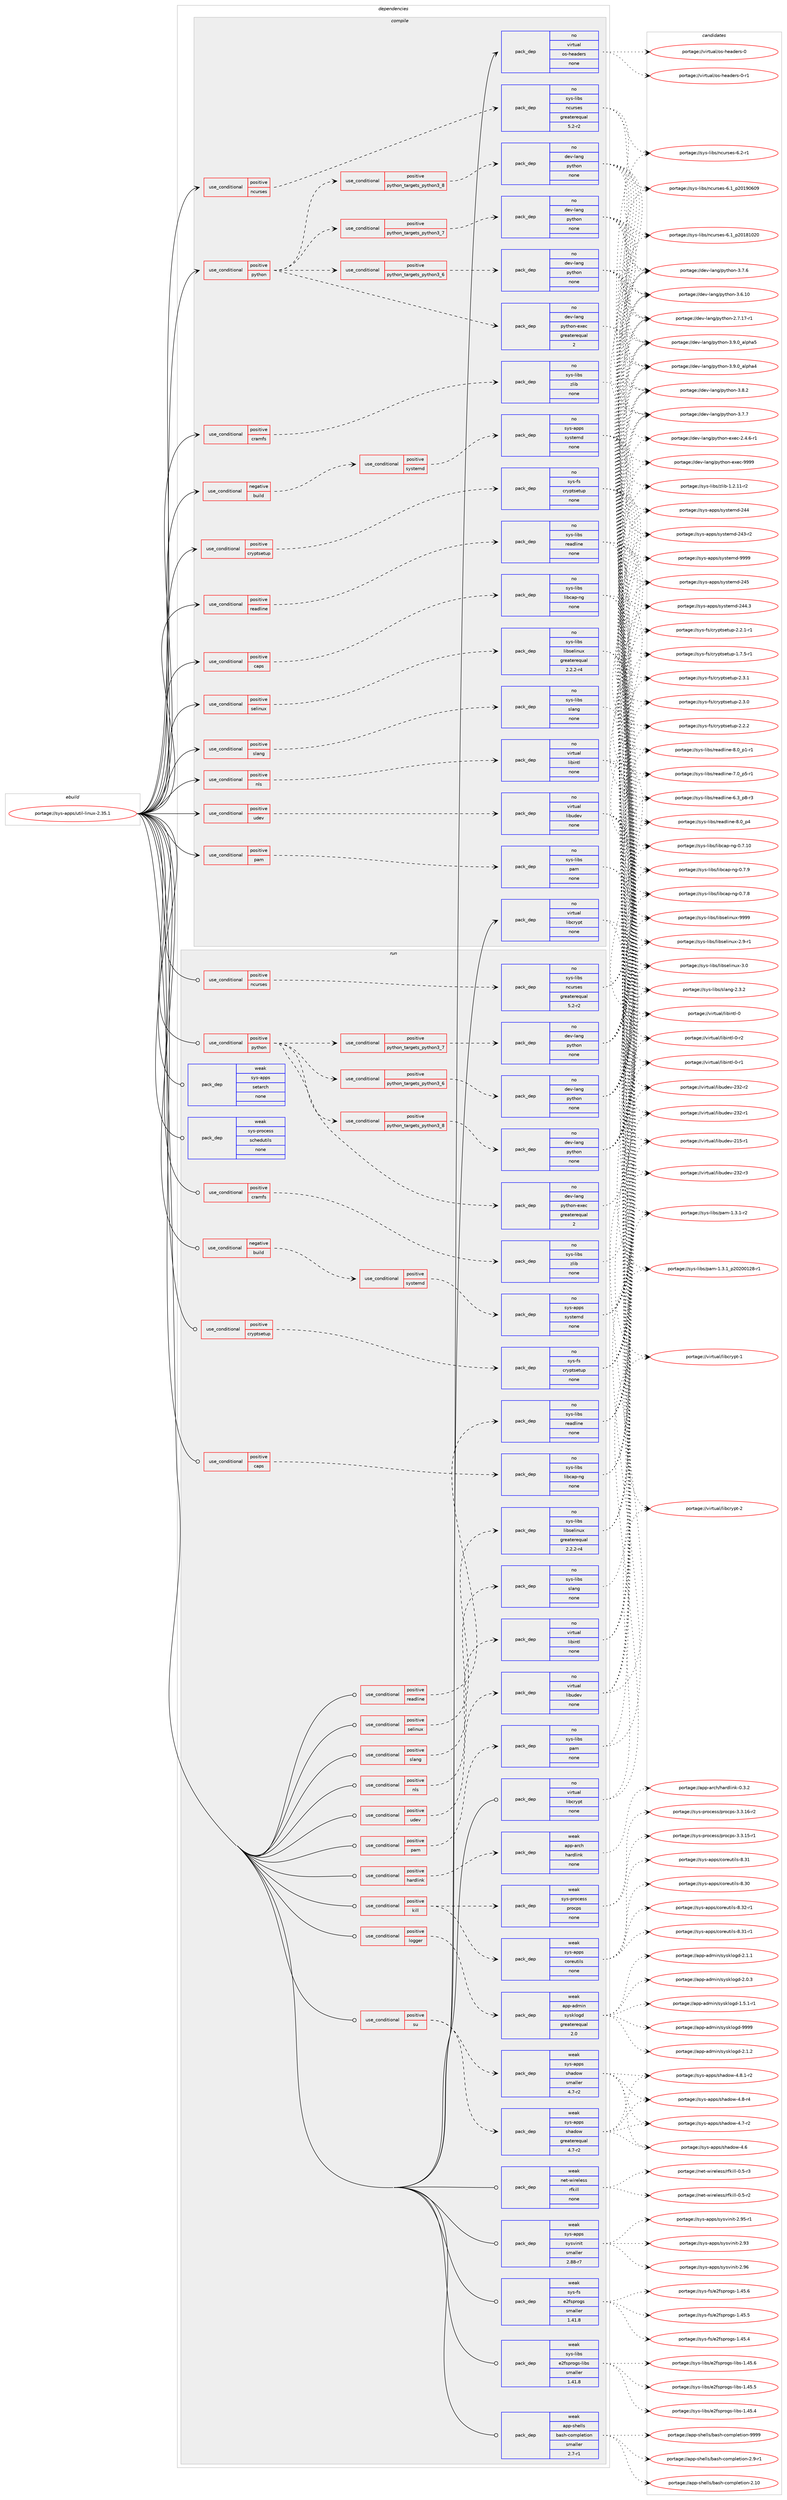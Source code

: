 digraph prolog {

# *************
# Graph options
# *************

newrank=true;
concentrate=true;
compound=true;
graph [rankdir=LR,fontname=Helvetica,fontsize=10,ranksep=1.5];#, ranksep=2.5, nodesep=0.2];
edge  [arrowhead=vee];
node  [fontname=Helvetica,fontsize=10];

# **********
# The ebuild
# **********

subgraph cluster_leftcol {
color=gray;
rank=same;
label=<<i>ebuild</i>>;
id [label="portage://sys-apps/util-linux-2.35.1", color=red, width=4, href="../sys-apps/util-linux-2.35.1.svg"];
}

# ****************
# The dependencies
# ****************

subgraph cluster_midcol {
color=gray;
label=<<i>dependencies</i>>;
subgraph cluster_compile {
fillcolor="#eeeeee";
style=filled;
label=<<i>compile</i>>;
subgraph cond1972 {
dependency12001 [label=<<TABLE BORDER="0" CELLBORDER="1" CELLSPACING="0" CELLPADDING="4"><TR><TD ROWSPAN="3" CELLPADDING="10">use_conditional</TD></TR><TR><TD>negative</TD></TR><TR><TD>build</TD></TR></TABLE>>, shape=none, color=red];
subgraph cond1973 {
dependency12002 [label=<<TABLE BORDER="0" CELLBORDER="1" CELLSPACING="0" CELLPADDING="4"><TR><TD ROWSPAN="3" CELLPADDING="10">use_conditional</TD></TR><TR><TD>positive</TD></TR><TR><TD>systemd</TD></TR></TABLE>>, shape=none, color=red];
subgraph pack9732 {
dependency12003 [label=<<TABLE BORDER="0" CELLBORDER="1" CELLSPACING="0" CELLPADDING="4" WIDTH="220"><TR><TD ROWSPAN="6" CELLPADDING="30">pack_dep</TD></TR><TR><TD WIDTH="110">no</TD></TR><TR><TD>sys-apps</TD></TR><TR><TD>systemd</TD></TR><TR><TD>none</TD></TR><TR><TD></TD></TR></TABLE>>, shape=none, color=blue];
}
dependency12002:e -> dependency12003:w [weight=20,style="dashed",arrowhead="vee"];
}
dependency12001:e -> dependency12002:w [weight=20,style="dashed",arrowhead="vee"];
}
id:e -> dependency12001:w [weight=20,style="solid",arrowhead="vee"];
subgraph cond1974 {
dependency12004 [label=<<TABLE BORDER="0" CELLBORDER="1" CELLSPACING="0" CELLPADDING="4"><TR><TD ROWSPAN="3" CELLPADDING="10">use_conditional</TD></TR><TR><TD>positive</TD></TR><TR><TD>caps</TD></TR></TABLE>>, shape=none, color=red];
subgraph pack9733 {
dependency12005 [label=<<TABLE BORDER="0" CELLBORDER="1" CELLSPACING="0" CELLPADDING="4" WIDTH="220"><TR><TD ROWSPAN="6" CELLPADDING="30">pack_dep</TD></TR><TR><TD WIDTH="110">no</TD></TR><TR><TD>sys-libs</TD></TR><TR><TD>libcap-ng</TD></TR><TR><TD>none</TD></TR><TR><TD></TD></TR></TABLE>>, shape=none, color=blue];
}
dependency12004:e -> dependency12005:w [weight=20,style="dashed",arrowhead="vee"];
}
id:e -> dependency12004:w [weight=20,style="solid",arrowhead="vee"];
subgraph cond1975 {
dependency12006 [label=<<TABLE BORDER="0" CELLBORDER="1" CELLSPACING="0" CELLPADDING="4"><TR><TD ROWSPAN="3" CELLPADDING="10">use_conditional</TD></TR><TR><TD>positive</TD></TR><TR><TD>cramfs</TD></TR></TABLE>>, shape=none, color=red];
subgraph pack9734 {
dependency12007 [label=<<TABLE BORDER="0" CELLBORDER="1" CELLSPACING="0" CELLPADDING="4" WIDTH="220"><TR><TD ROWSPAN="6" CELLPADDING="30">pack_dep</TD></TR><TR><TD WIDTH="110">no</TD></TR><TR><TD>sys-libs</TD></TR><TR><TD>zlib</TD></TR><TR><TD>none</TD></TR><TR><TD></TD></TR></TABLE>>, shape=none, color=blue];
}
dependency12006:e -> dependency12007:w [weight=20,style="dashed",arrowhead="vee"];
}
id:e -> dependency12006:w [weight=20,style="solid",arrowhead="vee"];
subgraph cond1976 {
dependency12008 [label=<<TABLE BORDER="0" CELLBORDER="1" CELLSPACING="0" CELLPADDING="4"><TR><TD ROWSPAN="3" CELLPADDING="10">use_conditional</TD></TR><TR><TD>positive</TD></TR><TR><TD>cryptsetup</TD></TR></TABLE>>, shape=none, color=red];
subgraph pack9735 {
dependency12009 [label=<<TABLE BORDER="0" CELLBORDER="1" CELLSPACING="0" CELLPADDING="4" WIDTH="220"><TR><TD ROWSPAN="6" CELLPADDING="30">pack_dep</TD></TR><TR><TD WIDTH="110">no</TD></TR><TR><TD>sys-fs</TD></TR><TR><TD>cryptsetup</TD></TR><TR><TD>none</TD></TR><TR><TD></TD></TR></TABLE>>, shape=none, color=blue];
}
dependency12008:e -> dependency12009:w [weight=20,style="dashed",arrowhead="vee"];
}
id:e -> dependency12008:w [weight=20,style="solid",arrowhead="vee"];
subgraph cond1977 {
dependency12010 [label=<<TABLE BORDER="0" CELLBORDER="1" CELLSPACING="0" CELLPADDING="4"><TR><TD ROWSPAN="3" CELLPADDING="10">use_conditional</TD></TR><TR><TD>positive</TD></TR><TR><TD>ncurses</TD></TR></TABLE>>, shape=none, color=red];
subgraph pack9736 {
dependency12011 [label=<<TABLE BORDER="0" CELLBORDER="1" CELLSPACING="0" CELLPADDING="4" WIDTH="220"><TR><TD ROWSPAN="6" CELLPADDING="30">pack_dep</TD></TR><TR><TD WIDTH="110">no</TD></TR><TR><TD>sys-libs</TD></TR><TR><TD>ncurses</TD></TR><TR><TD>greaterequal</TD></TR><TR><TD>5.2-r2</TD></TR></TABLE>>, shape=none, color=blue];
}
dependency12010:e -> dependency12011:w [weight=20,style="dashed",arrowhead="vee"];
}
id:e -> dependency12010:w [weight=20,style="solid",arrowhead="vee"];
subgraph cond1978 {
dependency12012 [label=<<TABLE BORDER="0" CELLBORDER="1" CELLSPACING="0" CELLPADDING="4"><TR><TD ROWSPAN="3" CELLPADDING="10">use_conditional</TD></TR><TR><TD>positive</TD></TR><TR><TD>nls</TD></TR></TABLE>>, shape=none, color=red];
subgraph pack9737 {
dependency12013 [label=<<TABLE BORDER="0" CELLBORDER="1" CELLSPACING="0" CELLPADDING="4" WIDTH="220"><TR><TD ROWSPAN="6" CELLPADDING="30">pack_dep</TD></TR><TR><TD WIDTH="110">no</TD></TR><TR><TD>virtual</TD></TR><TR><TD>libintl</TD></TR><TR><TD>none</TD></TR><TR><TD></TD></TR></TABLE>>, shape=none, color=blue];
}
dependency12012:e -> dependency12013:w [weight=20,style="dashed",arrowhead="vee"];
}
id:e -> dependency12012:w [weight=20,style="solid",arrowhead="vee"];
subgraph cond1979 {
dependency12014 [label=<<TABLE BORDER="0" CELLBORDER="1" CELLSPACING="0" CELLPADDING="4"><TR><TD ROWSPAN="3" CELLPADDING="10">use_conditional</TD></TR><TR><TD>positive</TD></TR><TR><TD>pam</TD></TR></TABLE>>, shape=none, color=red];
subgraph pack9738 {
dependency12015 [label=<<TABLE BORDER="0" CELLBORDER="1" CELLSPACING="0" CELLPADDING="4" WIDTH="220"><TR><TD ROWSPAN="6" CELLPADDING="30">pack_dep</TD></TR><TR><TD WIDTH="110">no</TD></TR><TR><TD>sys-libs</TD></TR><TR><TD>pam</TD></TR><TR><TD>none</TD></TR><TR><TD></TD></TR></TABLE>>, shape=none, color=blue];
}
dependency12014:e -> dependency12015:w [weight=20,style="dashed",arrowhead="vee"];
}
id:e -> dependency12014:w [weight=20,style="solid",arrowhead="vee"];
subgraph cond1980 {
dependency12016 [label=<<TABLE BORDER="0" CELLBORDER="1" CELLSPACING="0" CELLPADDING="4"><TR><TD ROWSPAN="3" CELLPADDING="10">use_conditional</TD></TR><TR><TD>positive</TD></TR><TR><TD>python</TD></TR></TABLE>>, shape=none, color=red];
subgraph cond1981 {
dependency12017 [label=<<TABLE BORDER="0" CELLBORDER="1" CELLSPACING="0" CELLPADDING="4"><TR><TD ROWSPAN="3" CELLPADDING="10">use_conditional</TD></TR><TR><TD>positive</TD></TR><TR><TD>python_targets_python3_6</TD></TR></TABLE>>, shape=none, color=red];
subgraph pack9739 {
dependency12018 [label=<<TABLE BORDER="0" CELLBORDER="1" CELLSPACING="0" CELLPADDING="4" WIDTH="220"><TR><TD ROWSPAN="6" CELLPADDING="30">pack_dep</TD></TR><TR><TD WIDTH="110">no</TD></TR><TR><TD>dev-lang</TD></TR><TR><TD>python</TD></TR><TR><TD>none</TD></TR><TR><TD></TD></TR></TABLE>>, shape=none, color=blue];
}
dependency12017:e -> dependency12018:w [weight=20,style="dashed",arrowhead="vee"];
}
dependency12016:e -> dependency12017:w [weight=20,style="dashed",arrowhead="vee"];
subgraph cond1982 {
dependency12019 [label=<<TABLE BORDER="0" CELLBORDER="1" CELLSPACING="0" CELLPADDING="4"><TR><TD ROWSPAN="3" CELLPADDING="10">use_conditional</TD></TR><TR><TD>positive</TD></TR><TR><TD>python_targets_python3_7</TD></TR></TABLE>>, shape=none, color=red];
subgraph pack9740 {
dependency12020 [label=<<TABLE BORDER="0" CELLBORDER="1" CELLSPACING="0" CELLPADDING="4" WIDTH="220"><TR><TD ROWSPAN="6" CELLPADDING="30">pack_dep</TD></TR><TR><TD WIDTH="110">no</TD></TR><TR><TD>dev-lang</TD></TR><TR><TD>python</TD></TR><TR><TD>none</TD></TR><TR><TD></TD></TR></TABLE>>, shape=none, color=blue];
}
dependency12019:e -> dependency12020:w [weight=20,style="dashed",arrowhead="vee"];
}
dependency12016:e -> dependency12019:w [weight=20,style="dashed",arrowhead="vee"];
subgraph cond1983 {
dependency12021 [label=<<TABLE BORDER="0" CELLBORDER="1" CELLSPACING="0" CELLPADDING="4"><TR><TD ROWSPAN="3" CELLPADDING="10">use_conditional</TD></TR><TR><TD>positive</TD></TR><TR><TD>python_targets_python3_8</TD></TR></TABLE>>, shape=none, color=red];
subgraph pack9741 {
dependency12022 [label=<<TABLE BORDER="0" CELLBORDER="1" CELLSPACING="0" CELLPADDING="4" WIDTH="220"><TR><TD ROWSPAN="6" CELLPADDING="30">pack_dep</TD></TR><TR><TD WIDTH="110">no</TD></TR><TR><TD>dev-lang</TD></TR><TR><TD>python</TD></TR><TR><TD>none</TD></TR><TR><TD></TD></TR></TABLE>>, shape=none, color=blue];
}
dependency12021:e -> dependency12022:w [weight=20,style="dashed",arrowhead="vee"];
}
dependency12016:e -> dependency12021:w [weight=20,style="dashed",arrowhead="vee"];
subgraph pack9742 {
dependency12023 [label=<<TABLE BORDER="0" CELLBORDER="1" CELLSPACING="0" CELLPADDING="4" WIDTH="220"><TR><TD ROWSPAN="6" CELLPADDING="30">pack_dep</TD></TR><TR><TD WIDTH="110">no</TD></TR><TR><TD>dev-lang</TD></TR><TR><TD>python-exec</TD></TR><TR><TD>greaterequal</TD></TR><TR><TD>2</TD></TR></TABLE>>, shape=none, color=blue];
}
dependency12016:e -> dependency12023:w [weight=20,style="dashed",arrowhead="vee"];
}
id:e -> dependency12016:w [weight=20,style="solid",arrowhead="vee"];
subgraph cond1984 {
dependency12024 [label=<<TABLE BORDER="0" CELLBORDER="1" CELLSPACING="0" CELLPADDING="4"><TR><TD ROWSPAN="3" CELLPADDING="10">use_conditional</TD></TR><TR><TD>positive</TD></TR><TR><TD>readline</TD></TR></TABLE>>, shape=none, color=red];
subgraph pack9743 {
dependency12025 [label=<<TABLE BORDER="0" CELLBORDER="1" CELLSPACING="0" CELLPADDING="4" WIDTH="220"><TR><TD ROWSPAN="6" CELLPADDING="30">pack_dep</TD></TR><TR><TD WIDTH="110">no</TD></TR><TR><TD>sys-libs</TD></TR><TR><TD>readline</TD></TR><TR><TD>none</TD></TR><TR><TD></TD></TR></TABLE>>, shape=none, color=blue];
}
dependency12024:e -> dependency12025:w [weight=20,style="dashed",arrowhead="vee"];
}
id:e -> dependency12024:w [weight=20,style="solid",arrowhead="vee"];
subgraph cond1985 {
dependency12026 [label=<<TABLE BORDER="0" CELLBORDER="1" CELLSPACING="0" CELLPADDING="4"><TR><TD ROWSPAN="3" CELLPADDING="10">use_conditional</TD></TR><TR><TD>positive</TD></TR><TR><TD>selinux</TD></TR></TABLE>>, shape=none, color=red];
subgraph pack9744 {
dependency12027 [label=<<TABLE BORDER="0" CELLBORDER="1" CELLSPACING="0" CELLPADDING="4" WIDTH="220"><TR><TD ROWSPAN="6" CELLPADDING="30">pack_dep</TD></TR><TR><TD WIDTH="110">no</TD></TR><TR><TD>sys-libs</TD></TR><TR><TD>libselinux</TD></TR><TR><TD>greaterequal</TD></TR><TR><TD>2.2.2-r4</TD></TR></TABLE>>, shape=none, color=blue];
}
dependency12026:e -> dependency12027:w [weight=20,style="dashed",arrowhead="vee"];
}
id:e -> dependency12026:w [weight=20,style="solid",arrowhead="vee"];
subgraph cond1986 {
dependency12028 [label=<<TABLE BORDER="0" CELLBORDER="1" CELLSPACING="0" CELLPADDING="4"><TR><TD ROWSPAN="3" CELLPADDING="10">use_conditional</TD></TR><TR><TD>positive</TD></TR><TR><TD>slang</TD></TR></TABLE>>, shape=none, color=red];
subgraph pack9745 {
dependency12029 [label=<<TABLE BORDER="0" CELLBORDER="1" CELLSPACING="0" CELLPADDING="4" WIDTH="220"><TR><TD ROWSPAN="6" CELLPADDING="30">pack_dep</TD></TR><TR><TD WIDTH="110">no</TD></TR><TR><TD>sys-libs</TD></TR><TR><TD>slang</TD></TR><TR><TD>none</TD></TR><TR><TD></TD></TR></TABLE>>, shape=none, color=blue];
}
dependency12028:e -> dependency12029:w [weight=20,style="dashed",arrowhead="vee"];
}
id:e -> dependency12028:w [weight=20,style="solid",arrowhead="vee"];
subgraph cond1987 {
dependency12030 [label=<<TABLE BORDER="0" CELLBORDER="1" CELLSPACING="0" CELLPADDING="4"><TR><TD ROWSPAN="3" CELLPADDING="10">use_conditional</TD></TR><TR><TD>positive</TD></TR><TR><TD>udev</TD></TR></TABLE>>, shape=none, color=red];
subgraph pack9746 {
dependency12031 [label=<<TABLE BORDER="0" CELLBORDER="1" CELLSPACING="0" CELLPADDING="4" WIDTH="220"><TR><TD ROWSPAN="6" CELLPADDING="30">pack_dep</TD></TR><TR><TD WIDTH="110">no</TD></TR><TR><TD>virtual</TD></TR><TR><TD>libudev</TD></TR><TR><TD>none</TD></TR><TR><TD></TD></TR></TABLE>>, shape=none, color=blue];
}
dependency12030:e -> dependency12031:w [weight=20,style="dashed",arrowhead="vee"];
}
id:e -> dependency12030:w [weight=20,style="solid",arrowhead="vee"];
subgraph pack9747 {
dependency12032 [label=<<TABLE BORDER="0" CELLBORDER="1" CELLSPACING="0" CELLPADDING="4" WIDTH="220"><TR><TD ROWSPAN="6" CELLPADDING="30">pack_dep</TD></TR><TR><TD WIDTH="110">no</TD></TR><TR><TD>virtual</TD></TR><TR><TD>libcrypt</TD></TR><TR><TD>none</TD></TR><TR><TD></TD></TR></TABLE>>, shape=none, color=blue];
}
id:e -> dependency12032:w [weight=20,style="solid",arrowhead="vee"];
subgraph pack9748 {
dependency12033 [label=<<TABLE BORDER="0" CELLBORDER="1" CELLSPACING="0" CELLPADDING="4" WIDTH="220"><TR><TD ROWSPAN="6" CELLPADDING="30">pack_dep</TD></TR><TR><TD WIDTH="110">no</TD></TR><TR><TD>virtual</TD></TR><TR><TD>os-headers</TD></TR><TR><TD>none</TD></TR><TR><TD></TD></TR></TABLE>>, shape=none, color=blue];
}
id:e -> dependency12033:w [weight=20,style="solid",arrowhead="vee"];
}
subgraph cluster_compileandrun {
fillcolor="#eeeeee";
style=filled;
label=<<i>compile and run</i>>;
}
subgraph cluster_run {
fillcolor="#eeeeee";
style=filled;
label=<<i>run</i>>;
subgraph cond1988 {
dependency12034 [label=<<TABLE BORDER="0" CELLBORDER="1" CELLSPACING="0" CELLPADDING="4"><TR><TD ROWSPAN="3" CELLPADDING="10">use_conditional</TD></TR><TR><TD>negative</TD></TR><TR><TD>build</TD></TR></TABLE>>, shape=none, color=red];
subgraph cond1989 {
dependency12035 [label=<<TABLE BORDER="0" CELLBORDER="1" CELLSPACING="0" CELLPADDING="4"><TR><TD ROWSPAN="3" CELLPADDING="10">use_conditional</TD></TR><TR><TD>positive</TD></TR><TR><TD>systemd</TD></TR></TABLE>>, shape=none, color=red];
subgraph pack9749 {
dependency12036 [label=<<TABLE BORDER="0" CELLBORDER="1" CELLSPACING="0" CELLPADDING="4" WIDTH="220"><TR><TD ROWSPAN="6" CELLPADDING="30">pack_dep</TD></TR><TR><TD WIDTH="110">no</TD></TR><TR><TD>sys-apps</TD></TR><TR><TD>systemd</TD></TR><TR><TD>none</TD></TR><TR><TD></TD></TR></TABLE>>, shape=none, color=blue];
}
dependency12035:e -> dependency12036:w [weight=20,style="dashed",arrowhead="vee"];
}
dependency12034:e -> dependency12035:w [weight=20,style="dashed",arrowhead="vee"];
}
id:e -> dependency12034:w [weight=20,style="solid",arrowhead="odot"];
subgraph cond1990 {
dependency12037 [label=<<TABLE BORDER="0" CELLBORDER="1" CELLSPACING="0" CELLPADDING="4"><TR><TD ROWSPAN="3" CELLPADDING="10">use_conditional</TD></TR><TR><TD>positive</TD></TR><TR><TD>caps</TD></TR></TABLE>>, shape=none, color=red];
subgraph pack9750 {
dependency12038 [label=<<TABLE BORDER="0" CELLBORDER="1" CELLSPACING="0" CELLPADDING="4" WIDTH="220"><TR><TD ROWSPAN="6" CELLPADDING="30">pack_dep</TD></TR><TR><TD WIDTH="110">no</TD></TR><TR><TD>sys-libs</TD></TR><TR><TD>libcap-ng</TD></TR><TR><TD>none</TD></TR><TR><TD></TD></TR></TABLE>>, shape=none, color=blue];
}
dependency12037:e -> dependency12038:w [weight=20,style="dashed",arrowhead="vee"];
}
id:e -> dependency12037:w [weight=20,style="solid",arrowhead="odot"];
subgraph cond1991 {
dependency12039 [label=<<TABLE BORDER="0" CELLBORDER="1" CELLSPACING="0" CELLPADDING="4"><TR><TD ROWSPAN="3" CELLPADDING="10">use_conditional</TD></TR><TR><TD>positive</TD></TR><TR><TD>cramfs</TD></TR></TABLE>>, shape=none, color=red];
subgraph pack9751 {
dependency12040 [label=<<TABLE BORDER="0" CELLBORDER="1" CELLSPACING="0" CELLPADDING="4" WIDTH="220"><TR><TD ROWSPAN="6" CELLPADDING="30">pack_dep</TD></TR><TR><TD WIDTH="110">no</TD></TR><TR><TD>sys-libs</TD></TR><TR><TD>zlib</TD></TR><TR><TD>none</TD></TR><TR><TD></TD></TR></TABLE>>, shape=none, color=blue];
}
dependency12039:e -> dependency12040:w [weight=20,style="dashed",arrowhead="vee"];
}
id:e -> dependency12039:w [weight=20,style="solid",arrowhead="odot"];
subgraph cond1992 {
dependency12041 [label=<<TABLE BORDER="0" CELLBORDER="1" CELLSPACING="0" CELLPADDING="4"><TR><TD ROWSPAN="3" CELLPADDING="10">use_conditional</TD></TR><TR><TD>positive</TD></TR><TR><TD>cryptsetup</TD></TR></TABLE>>, shape=none, color=red];
subgraph pack9752 {
dependency12042 [label=<<TABLE BORDER="0" CELLBORDER="1" CELLSPACING="0" CELLPADDING="4" WIDTH="220"><TR><TD ROWSPAN="6" CELLPADDING="30">pack_dep</TD></TR><TR><TD WIDTH="110">no</TD></TR><TR><TD>sys-fs</TD></TR><TR><TD>cryptsetup</TD></TR><TR><TD>none</TD></TR><TR><TD></TD></TR></TABLE>>, shape=none, color=blue];
}
dependency12041:e -> dependency12042:w [weight=20,style="dashed",arrowhead="vee"];
}
id:e -> dependency12041:w [weight=20,style="solid",arrowhead="odot"];
subgraph cond1993 {
dependency12043 [label=<<TABLE BORDER="0" CELLBORDER="1" CELLSPACING="0" CELLPADDING="4"><TR><TD ROWSPAN="3" CELLPADDING="10">use_conditional</TD></TR><TR><TD>positive</TD></TR><TR><TD>hardlink</TD></TR></TABLE>>, shape=none, color=red];
subgraph pack9753 {
dependency12044 [label=<<TABLE BORDER="0" CELLBORDER="1" CELLSPACING="0" CELLPADDING="4" WIDTH="220"><TR><TD ROWSPAN="6" CELLPADDING="30">pack_dep</TD></TR><TR><TD WIDTH="110">weak</TD></TR><TR><TD>app-arch</TD></TR><TR><TD>hardlink</TD></TR><TR><TD>none</TD></TR><TR><TD></TD></TR></TABLE>>, shape=none, color=blue];
}
dependency12043:e -> dependency12044:w [weight=20,style="dashed",arrowhead="vee"];
}
id:e -> dependency12043:w [weight=20,style="solid",arrowhead="odot"];
subgraph cond1994 {
dependency12045 [label=<<TABLE BORDER="0" CELLBORDER="1" CELLSPACING="0" CELLPADDING="4"><TR><TD ROWSPAN="3" CELLPADDING="10">use_conditional</TD></TR><TR><TD>positive</TD></TR><TR><TD>kill</TD></TR></TABLE>>, shape=none, color=red];
subgraph pack9754 {
dependency12046 [label=<<TABLE BORDER="0" CELLBORDER="1" CELLSPACING="0" CELLPADDING="4" WIDTH="220"><TR><TD ROWSPAN="6" CELLPADDING="30">pack_dep</TD></TR><TR><TD WIDTH="110">weak</TD></TR><TR><TD>sys-apps</TD></TR><TR><TD>coreutils</TD></TR><TR><TD>none</TD></TR><TR><TD></TD></TR></TABLE>>, shape=none, color=blue];
}
dependency12045:e -> dependency12046:w [weight=20,style="dashed",arrowhead="vee"];
subgraph pack9755 {
dependency12047 [label=<<TABLE BORDER="0" CELLBORDER="1" CELLSPACING="0" CELLPADDING="4" WIDTH="220"><TR><TD ROWSPAN="6" CELLPADDING="30">pack_dep</TD></TR><TR><TD WIDTH="110">weak</TD></TR><TR><TD>sys-process</TD></TR><TR><TD>procps</TD></TR><TR><TD>none</TD></TR><TR><TD></TD></TR></TABLE>>, shape=none, color=blue];
}
dependency12045:e -> dependency12047:w [weight=20,style="dashed",arrowhead="vee"];
}
id:e -> dependency12045:w [weight=20,style="solid",arrowhead="odot"];
subgraph cond1995 {
dependency12048 [label=<<TABLE BORDER="0" CELLBORDER="1" CELLSPACING="0" CELLPADDING="4"><TR><TD ROWSPAN="3" CELLPADDING="10">use_conditional</TD></TR><TR><TD>positive</TD></TR><TR><TD>logger</TD></TR></TABLE>>, shape=none, color=red];
subgraph pack9756 {
dependency12049 [label=<<TABLE BORDER="0" CELLBORDER="1" CELLSPACING="0" CELLPADDING="4" WIDTH="220"><TR><TD ROWSPAN="6" CELLPADDING="30">pack_dep</TD></TR><TR><TD WIDTH="110">weak</TD></TR><TR><TD>app-admin</TD></TR><TR><TD>sysklogd</TD></TR><TR><TD>greaterequal</TD></TR><TR><TD>2.0</TD></TR></TABLE>>, shape=none, color=blue];
}
dependency12048:e -> dependency12049:w [weight=20,style="dashed",arrowhead="vee"];
}
id:e -> dependency12048:w [weight=20,style="solid",arrowhead="odot"];
subgraph cond1996 {
dependency12050 [label=<<TABLE BORDER="0" CELLBORDER="1" CELLSPACING="0" CELLPADDING="4"><TR><TD ROWSPAN="3" CELLPADDING="10">use_conditional</TD></TR><TR><TD>positive</TD></TR><TR><TD>ncurses</TD></TR></TABLE>>, shape=none, color=red];
subgraph pack9757 {
dependency12051 [label=<<TABLE BORDER="0" CELLBORDER="1" CELLSPACING="0" CELLPADDING="4" WIDTH="220"><TR><TD ROWSPAN="6" CELLPADDING="30">pack_dep</TD></TR><TR><TD WIDTH="110">no</TD></TR><TR><TD>sys-libs</TD></TR><TR><TD>ncurses</TD></TR><TR><TD>greaterequal</TD></TR><TR><TD>5.2-r2</TD></TR></TABLE>>, shape=none, color=blue];
}
dependency12050:e -> dependency12051:w [weight=20,style="dashed",arrowhead="vee"];
}
id:e -> dependency12050:w [weight=20,style="solid",arrowhead="odot"];
subgraph cond1997 {
dependency12052 [label=<<TABLE BORDER="0" CELLBORDER="1" CELLSPACING="0" CELLPADDING="4"><TR><TD ROWSPAN="3" CELLPADDING="10">use_conditional</TD></TR><TR><TD>positive</TD></TR><TR><TD>nls</TD></TR></TABLE>>, shape=none, color=red];
subgraph pack9758 {
dependency12053 [label=<<TABLE BORDER="0" CELLBORDER="1" CELLSPACING="0" CELLPADDING="4" WIDTH="220"><TR><TD ROWSPAN="6" CELLPADDING="30">pack_dep</TD></TR><TR><TD WIDTH="110">no</TD></TR><TR><TD>virtual</TD></TR><TR><TD>libintl</TD></TR><TR><TD>none</TD></TR><TR><TD></TD></TR></TABLE>>, shape=none, color=blue];
}
dependency12052:e -> dependency12053:w [weight=20,style="dashed",arrowhead="vee"];
}
id:e -> dependency12052:w [weight=20,style="solid",arrowhead="odot"];
subgraph cond1998 {
dependency12054 [label=<<TABLE BORDER="0" CELLBORDER="1" CELLSPACING="0" CELLPADDING="4"><TR><TD ROWSPAN="3" CELLPADDING="10">use_conditional</TD></TR><TR><TD>positive</TD></TR><TR><TD>pam</TD></TR></TABLE>>, shape=none, color=red];
subgraph pack9759 {
dependency12055 [label=<<TABLE BORDER="0" CELLBORDER="1" CELLSPACING="0" CELLPADDING="4" WIDTH="220"><TR><TD ROWSPAN="6" CELLPADDING="30">pack_dep</TD></TR><TR><TD WIDTH="110">no</TD></TR><TR><TD>sys-libs</TD></TR><TR><TD>pam</TD></TR><TR><TD>none</TD></TR><TR><TD></TD></TR></TABLE>>, shape=none, color=blue];
}
dependency12054:e -> dependency12055:w [weight=20,style="dashed",arrowhead="vee"];
}
id:e -> dependency12054:w [weight=20,style="solid",arrowhead="odot"];
subgraph cond1999 {
dependency12056 [label=<<TABLE BORDER="0" CELLBORDER="1" CELLSPACING="0" CELLPADDING="4"><TR><TD ROWSPAN="3" CELLPADDING="10">use_conditional</TD></TR><TR><TD>positive</TD></TR><TR><TD>python</TD></TR></TABLE>>, shape=none, color=red];
subgraph cond2000 {
dependency12057 [label=<<TABLE BORDER="0" CELLBORDER="1" CELLSPACING="0" CELLPADDING="4"><TR><TD ROWSPAN="3" CELLPADDING="10">use_conditional</TD></TR><TR><TD>positive</TD></TR><TR><TD>python_targets_python3_6</TD></TR></TABLE>>, shape=none, color=red];
subgraph pack9760 {
dependency12058 [label=<<TABLE BORDER="0" CELLBORDER="1" CELLSPACING="0" CELLPADDING="4" WIDTH="220"><TR><TD ROWSPAN="6" CELLPADDING="30">pack_dep</TD></TR><TR><TD WIDTH="110">no</TD></TR><TR><TD>dev-lang</TD></TR><TR><TD>python</TD></TR><TR><TD>none</TD></TR><TR><TD></TD></TR></TABLE>>, shape=none, color=blue];
}
dependency12057:e -> dependency12058:w [weight=20,style="dashed",arrowhead="vee"];
}
dependency12056:e -> dependency12057:w [weight=20,style="dashed",arrowhead="vee"];
subgraph cond2001 {
dependency12059 [label=<<TABLE BORDER="0" CELLBORDER="1" CELLSPACING="0" CELLPADDING="4"><TR><TD ROWSPAN="3" CELLPADDING="10">use_conditional</TD></TR><TR><TD>positive</TD></TR><TR><TD>python_targets_python3_7</TD></TR></TABLE>>, shape=none, color=red];
subgraph pack9761 {
dependency12060 [label=<<TABLE BORDER="0" CELLBORDER="1" CELLSPACING="0" CELLPADDING="4" WIDTH="220"><TR><TD ROWSPAN="6" CELLPADDING="30">pack_dep</TD></TR><TR><TD WIDTH="110">no</TD></TR><TR><TD>dev-lang</TD></TR><TR><TD>python</TD></TR><TR><TD>none</TD></TR><TR><TD></TD></TR></TABLE>>, shape=none, color=blue];
}
dependency12059:e -> dependency12060:w [weight=20,style="dashed",arrowhead="vee"];
}
dependency12056:e -> dependency12059:w [weight=20,style="dashed",arrowhead="vee"];
subgraph cond2002 {
dependency12061 [label=<<TABLE BORDER="0" CELLBORDER="1" CELLSPACING="0" CELLPADDING="4"><TR><TD ROWSPAN="3" CELLPADDING="10">use_conditional</TD></TR><TR><TD>positive</TD></TR><TR><TD>python_targets_python3_8</TD></TR></TABLE>>, shape=none, color=red];
subgraph pack9762 {
dependency12062 [label=<<TABLE BORDER="0" CELLBORDER="1" CELLSPACING="0" CELLPADDING="4" WIDTH="220"><TR><TD ROWSPAN="6" CELLPADDING="30">pack_dep</TD></TR><TR><TD WIDTH="110">no</TD></TR><TR><TD>dev-lang</TD></TR><TR><TD>python</TD></TR><TR><TD>none</TD></TR><TR><TD></TD></TR></TABLE>>, shape=none, color=blue];
}
dependency12061:e -> dependency12062:w [weight=20,style="dashed",arrowhead="vee"];
}
dependency12056:e -> dependency12061:w [weight=20,style="dashed",arrowhead="vee"];
subgraph pack9763 {
dependency12063 [label=<<TABLE BORDER="0" CELLBORDER="1" CELLSPACING="0" CELLPADDING="4" WIDTH="220"><TR><TD ROWSPAN="6" CELLPADDING="30">pack_dep</TD></TR><TR><TD WIDTH="110">no</TD></TR><TR><TD>dev-lang</TD></TR><TR><TD>python-exec</TD></TR><TR><TD>greaterequal</TD></TR><TR><TD>2</TD></TR></TABLE>>, shape=none, color=blue];
}
dependency12056:e -> dependency12063:w [weight=20,style="dashed",arrowhead="vee"];
}
id:e -> dependency12056:w [weight=20,style="solid",arrowhead="odot"];
subgraph cond2003 {
dependency12064 [label=<<TABLE BORDER="0" CELLBORDER="1" CELLSPACING="0" CELLPADDING="4"><TR><TD ROWSPAN="3" CELLPADDING="10">use_conditional</TD></TR><TR><TD>positive</TD></TR><TR><TD>readline</TD></TR></TABLE>>, shape=none, color=red];
subgraph pack9764 {
dependency12065 [label=<<TABLE BORDER="0" CELLBORDER="1" CELLSPACING="0" CELLPADDING="4" WIDTH="220"><TR><TD ROWSPAN="6" CELLPADDING="30">pack_dep</TD></TR><TR><TD WIDTH="110">no</TD></TR><TR><TD>sys-libs</TD></TR><TR><TD>readline</TD></TR><TR><TD>none</TD></TR><TR><TD></TD></TR></TABLE>>, shape=none, color=blue];
}
dependency12064:e -> dependency12065:w [weight=20,style="dashed",arrowhead="vee"];
}
id:e -> dependency12064:w [weight=20,style="solid",arrowhead="odot"];
subgraph cond2004 {
dependency12066 [label=<<TABLE BORDER="0" CELLBORDER="1" CELLSPACING="0" CELLPADDING="4"><TR><TD ROWSPAN="3" CELLPADDING="10">use_conditional</TD></TR><TR><TD>positive</TD></TR><TR><TD>selinux</TD></TR></TABLE>>, shape=none, color=red];
subgraph pack9765 {
dependency12067 [label=<<TABLE BORDER="0" CELLBORDER="1" CELLSPACING="0" CELLPADDING="4" WIDTH="220"><TR><TD ROWSPAN="6" CELLPADDING="30">pack_dep</TD></TR><TR><TD WIDTH="110">no</TD></TR><TR><TD>sys-libs</TD></TR><TR><TD>libselinux</TD></TR><TR><TD>greaterequal</TD></TR><TR><TD>2.2.2-r4</TD></TR></TABLE>>, shape=none, color=blue];
}
dependency12066:e -> dependency12067:w [weight=20,style="dashed",arrowhead="vee"];
}
id:e -> dependency12066:w [weight=20,style="solid",arrowhead="odot"];
subgraph cond2005 {
dependency12068 [label=<<TABLE BORDER="0" CELLBORDER="1" CELLSPACING="0" CELLPADDING="4"><TR><TD ROWSPAN="3" CELLPADDING="10">use_conditional</TD></TR><TR><TD>positive</TD></TR><TR><TD>slang</TD></TR></TABLE>>, shape=none, color=red];
subgraph pack9766 {
dependency12069 [label=<<TABLE BORDER="0" CELLBORDER="1" CELLSPACING="0" CELLPADDING="4" WIDTH="220"><TR><TD ROWSPAN="6" CELLPADDING="30">pack_dep</TD></TR><TR><TD WIDTH="110">no</TD></TR><TR><TD>sys-libs</TD></TR><TR><TD>slang</TD></TR><TR><TD>none</TD></TR><TR><TD></TD></TR></TABLE>>, shape=none, color=blue];
}
dependency12068:e -> dependency12069:w [weight=20,style="dashed",arrowhead="vee"];
}
id:e -> dependency12068:w [weight=20,style="solid",arrowhead="odot"];
subgraph cond2006 {
dependency12070 [label=<<TABLE BORDER="0" CELLBORDER="1" CELLSPACING="0" CELLPADDING="4"><TR><TD ROWSPAN="3" CELLPADDING="10">use_conditional</TD></TR><TR><TD>positive</TD></TR><TR><TD>su</TD></TR></TABLE>>, shape=none, color=red];
subgraph pack9767 {
dependency12071 [label=<<TABLE BORDER="0" CELLBORDER="1" CELLSPACING="0" CELLPADDING="4" WIDTH="220"><TR><TD ROWSPAN="6" CELLPADDING="30">pack_dep</TD></TR><TR><TD WIDTH="110">weak</TD></TR><TR><TD>sys-apps</TD></TR><TR><TD>shadow</TD></TR><TR><TD>smaller</TD></TR><TR><TD>4.7-r2</TD></TR></TABLE>>, shape=none, color=blue];
}
dependency12070:e -> dependency12071:w [weight=20,style="dashed",arrowhead="vee"];
subgraph pack9768 {
dependency12072 [label=<<TABLE BORDER="0" CELLBORDER="1" CELLSPACING="0" CELLPADDING="4" WIDTH="220"><TR><TD ROWSPAN="6" CELLPADDING="30">pack_dep</TD></TR><TR><TD WIDTH="110">weak</TD></TR><TR><TD>sys-apps</TD></TR><TR><TD>shadow</TD></TR><TR><TD>greaterequal</TD></TR><TR><TD>4.7-r2</TD></TR></TABLE>>, shape=none, color=blue];
}
dependency12070:e -> dependency12072:w [weight=20,style="dashed",arrowhead="vee"];
}
id:e -> dependency12070:w [weight=20,style="solid",arrowhead="odot"];
subgraph cond2007 {
dependency12073 [label=<<TABLE BORDER="0" CELLBORDER="1" CELLSPACING="0" CELLPADDING="4"><TR><TD ROWSPAN="3" CELLPADDING="10">use_conditional</TD></TR><TR><TD>positive</TD></TR><TR><TD>udev</TD></TR></TABLE>>, shape=none, color=red];
subgraph pack9769 {
dependency12074 [label=<<TABLE BORDER="0" CELLBORDER="1" CELLSPACING="0" CELLPADDING="4" WIDTH="220"><TR><TD ROWSPAN="6" CELLPADDING="30">pack_dep</TD></TR><TR><TD WIDTH="110">no</TD></TR><TR><TD>virtual</TD></TR><TR><TD>libudev</TD></TR><TR><TD>none</TD></TR><TR><TD></TD></TR></TABLE>>, shape=none, color=blue];
}
dependency12073:e -> dependency12074:w [weight=20,style="dashed",arrowhead="vee"];
}
id:e -> dependency12073:w [weight=20,style="solid",arrowhead="odot"];
subgraph pack9770 {
dependency12075 [label=<<TABLE BORDER="0" CELLBORDER="1" CELLSPACING="0" CELLPADDING="4" WIDTH="220"><TR><TD ROWSPAN="6" CELLPADDING="30">pack_dep</TD></TR><TR><TD WIDTH="110">no</TD></TR><TR><TD>virtual</TD></TR><TR><TD>libcrypt</TD></TR><TR><TD>none</TD></TR><TR><TD></TD></TR></TABLE>>, shape=none, color=blue];
}
id:e -> dependency12075:w [weight=20,style="solid",arrowhead="odot"];
subgraph pack9771 {
dependency12076 [label=<<TABLE BORDER="0" CELLBORDER="1" CELLSPACING="0" CELLPADDING="4" WIDTH="220"><TR><TD ROWSPAN="6" CELLPADDING="30">pack_dep</TD></TR><TR><TD WIDTH="110">weak</TD></TR><TR><TD>app-shells</TD></TR><TR><TD>bash-completion</TD></TR><TR><TD>smaller</TD></TR><TR><TD>2.7-r1</TD></TR></TABLE>>, shape=none, color=blue];
}
id:e -> dependency12076:w [weight=20,style="solid",arrowhead="odot"];
subgraph pack9772 {
dependency12077 [label=<<TABLE BORDER="0" CELLBORDER="1" CELLSPACING="0" CELLPADDING="4" WIDTH="220"><TR><TD ROWSPAN="6" CELLPADDING="30">pack_dep</TD></TR><TR><TD WIDTH="110">weak</TD></TR><TR><TD>net-wireless</TD></TR><TR><TD>rfkill</TD></TR><TR><TD>none</TD></TR><TR><TD></TD></TR></TABLE>>, shape=none, color=blue];
}
id:e -> dependency12077:w [weight=20,style="solid",arrowhead="odot"];
subgraph pack9773 {
dependency12078 [label=<<TABLE BORDER="0" CELLBORDER="1" CELLSPACING="0" CELLPADDING="4" WIDTH="220"><TR><TD ROWSPAN="6" CELLPADDING="30">pack_dep</TD></TR><TR><TD WIDTH="110">weak</TD></TR><TR><TD>sys-apps</TD></TR><TR><TD>setarch</TD></TR><TR><TD>none</TD></TR><TR><TD></TD></TR></TABLE>>, shape=none, color=blue];
}
id:e -> dependency12078:w [weight=20,style="solid",arrowhead="odot"];
subgraph pack9774 {
dependency12079 [label=<<TABLE BORDER="0" CELLBORDER="1" CELLSPACING="0" CELLPADDING="4" WIDTH="220"><TR><TD ROWSPAN="6" CELLPADDING="30">pack_dep</TD></TR><TR><TD WIDTH="110">weak</TD></TR><TR><TD>sys-apps</TD></TR><TR><TD>sysvinit</TD></TR><TR><TD>smaller</TD></TR><TR><TD>2.88-r7</TD></TR></TABLE>>, shape=none, color=blue];
}
id:e -> dependency12079:w [weight=20,style="solid",arrowhead="odot"];
subgraph pack9775 {
dependency12080 [label=<<TABLE BORDER="0" CELLBORDER="1" CELLSPACING="0" CELLPADDING="4" WIDTH="220"><TR><TD ROWSPAN="6" CELLPADDING="30">pack_dep</TD></TR><TR><TD WIDTH="110">weak</TD></TR><TR><TD>sys-fs</TD></TR><TR><TD>e2fsprogs</TD></TR><TR><TD>smaller</TD></TR><TR><TD>1.41.8</TD></TR></TABLE>>, shape=none, color=blue];
}
id:e -> dependency12080:w [weight=20,style="solid",arrowhead="odot"];
subgraph pack9776 {
dependency12081 [label=<<TABLE BORDER="0" CELLBORDER="1" CELLSPACING="0" CELLPADDING="4" WIDTH="220"><TR><TD ROWSPAN="6" CELLPADDING="30">pack_dep</TD></TR><TR><TD WIDTH="110">weak</TD></TR><TR><TD>sys-libs</TD></TR><TR><TD>e2fsprogs-libs</TD></TR><TR><TD>smaller</TD></TR><TR><TD>1.41.8</TD></TR></TABLE>>, shape=none, color=blue];
}
id:e -> dependency12081:w [weight=20,style="solid",arrowhead="odot"];
subgraph pack9777 {
dependency12082 [label=<<TABLE BORDER="0" CELLBORDER="1" CELLSPACING="0" CELLPADDING="4" WIDTH="220"><TR><TD ROWSPAN="6" CELLPADDING="30">pack_dep</TD></TR><TR><TD WIDTH="110">weak</TD></TR><TR><TD>sys-process</TD></TR><TR><TD>schedutils</TD></TR><TR><TD>none</TD></TR><TR><TD></TD></TR></TABLE>>, shape=none, color=blue];
}
id:e -> dependency12082:w [weight=20,style="solid",arrowhead="odot"];
}
}

# **************
# The candidates
# **************

subgraph cluster_choices {
rank=same;
color=gray;
label=<<i>candidates</i>>;

subgraph choice9732 {
color=black;
nodesep=1;
choice1151211154597112112115471151211151161011091004557575757 [label="portage://sys-apps/systemd-9999", color=red, width=4,href="../sys-apps/systemd-9999.svg"];
choice11512111545971121121154711512111511610110910045505253 [label="portage://sys-apps/systemd-245", color=red, width=4,href="../sys-apps/systemd-245.svg"];
choice115121115459711211211547115121115116101109100455052524651 [label="portage://sys-apps/systemd-244.3", color=red, width=4,href="../sys-apps/systemd-244.3.svg"];
choice11512111545971121121154711512111511610110910045505252 [label="portage://sys-apps/systemd-244", color=red, width=4,href="../sys-apps/systemd-244.svg"];
choice115121115459711211211547115121115116101109100455052514511450 [label="portage://sys-apps/systemd-243-r2", color=red, width=4,href="../sys-apps/systemd-243-r2.svg"];
dependency12003:e -> choice1151211154597112112115471151211151161011091004557575757:w [style=dotted,weight="100"];
dependency12003:e -> choice11512111545971121121154711512111511610110910045505253:w [style=dotted,weight="100"];
dependency12003:e -> choice115121115459711211211547115121115116101109100455052524651:w [style=dotted,weight="100"];
dependency12003:e -> choice11512111545971121121154711512111511610110910045505252:w [style=dotted,weight="100"];
dependency12003:e -> choice115121115459711211211547115121115116101109100455052514511450:w [style=dotted,weight="100"];
}
subgraph choice9733 {
color=black;
nodesep=1;
choice11512111545108105981154710810598999711245110103454846554657 [label="portage://sys-libs/libcap-ng-0.7.9", color=red, width=4,href="../sys-libs/libcap-ng-0.7.9.svg"];
choice11512111545108105981154710810598999711245110103454846554656 [label="portage://sys-libs/libcap-ng-0.7.8", color=red, width=4,href="../sys-libs/libcap-ng-0.7.8.svg"];
choice1151211154510810598115471081059899971124511010345484655464948 [label="portage://sys-libs/libcap-ng-0.7.10", color=red, width=4,href="../sys-libs/libcap-ng-0.7.10.svg"];
dependency12005:e -> choice11512111545108105981154710810598999711245110103454846554657:w [style=dotted,weight="100"];
dependency12005:e -> choice11512111545108105981154710810598999711245110103454846554656:w [style=dotted,weight="100"];
dependency12005:e -> choice1151211154510810598115471081059899971124511010345484655464948:w [style=dotted,weight="100"];
}
subgraph choice9734 {
color=black;
nodesep=1;
choice11512111545108105981154712210810598454946504649494511450 [label="portage://sys-libs/zlib-1.2.11-r2", color=red, width=4,href="../sys-libs/zlib-1.2.11-r2.svg"];
dependency12007:e -> choice11512111545108105981154712210810598454946504649494511450:w [style=dotted,weight="100"];
}
subgraph choice9735 {
color=black;
nodesep=1;
choice115121115451021154799114121112116115101116117112455046514649 [label="portage://sys-fs/cryptsetup-2.3.1", color=red, width=4,href="../sys-fs/cryptsetup-2.3.1.svg"];
choice115121115451021154799114121112116115101116117112455046514648 [label="portage://sys-fs/cryptsetup-2.3.0", color=red, width=4,href="../sys-fs/cryptsetup-2.3.0.svg"];
choice115121115451021154799114121112116115101116117112455046504650 [label="portage://sys-fs/cryptsetup-2.2.2", color=red, width=4,href="../sys-fs/cryptsetup-2.2.2.svg"];
choice1151211154510211547991141211121161151011161171124550465046494511449 [label="portage://sys-fs/cryptsetup-2.2.1-r1", color=red, width=4,href="../sys-fs/cryptsetup-2.2.1-r1.svg"];
choice1151211154510211547991141211121161151011161171124549465546534511449 [label="portage://sys-fs/cryptsetup-1.7.5-r1", color=red, width=4,href="../sys-fs/cryptsetup-1.7.5-r1.svg"];
dependency12009:e -> choice115121115451021154799114121112116115101116117112455046514649:w [style=dotted,weight="100"];
dependency12009:e -> choice115121115451021154799114121112116115101116117112455046514648:w [style=dotted,weight="100"];
dependency12009:e -> choice115121115451021154799114121112116115101116117112455046504650:w [style=dotted,weight="100"];
dependency12009:e -> choice1151211154510211547991141211121161151011161171124550465046494511449:w [style=dotted,weight="100"];
dependency12009:e -> choice1151211154510211547991141211121161151011161171124549465546534511449:w [style=dotted,weight="100"];
}
subgraph choice9736 {
color=black;
nodesep=1;
choice11512111545108105981154711099117114115101115455446504511449 [label="portage://sys-libs/ncurses-6.2-r1", color=red, width=4,href="../sys-libs/ncurses-6.2-r1.svg"];
choice1151211154510810598115471109911711411510111545544649951125048495748544857 [label="portage://sys-libs/ncurses-6.1_p20190609", color=red, width=4,href="../sys-libs/ncurses-6.1_p20190609.svg"];
choice1151211154510810598115471109911711411510111545544649951125048495649485048 [label="portage://sys-libs/ncurses-6.1_p20181020", color=red, width=4,href="../sys-libs/ncurses-6.1_p20181020.svg"];
dependency12011:e -> choice11512111545108105981154711099117114115101115455446504511449:w [style=dotted,weight="100"];
dependency12011:e -> choice1151211154510810598115471109911711411510111545544649951125048495748544857:w [style=dotted,weight="100"];
dependency12011:e -> choice1151211154510810598115471109911711411510111545544649951125048495649485048:w [style=dotted,weight="100"];
}
subgraph choice9737 {
color=black;
nodesep=1;
choice11810511411611797108471081059810511011610845484511450 [label="portage://virtual/libintl-0-r2", color=red, width=4,href="../virtual/libintl-0-r2.svg"];
choice11810511411611797108471081059810511011610845484511449 [label="portage://virtual/libintl-0-r1", color=red, width=4,href="../virtual/libintl-0-r1.svg"];
choice1181051141161179710847108105981051101161084548 [label="portage://virtual/libintl-0", color=red, width=4,href="../virtual/libintl-0.svg"];
dependency12013:e -> choice11810511411611797108471081059810511011610845484511450:w [style=dotted,weight="100"];
dependency12013:e -> choice11810511411611797108471081059810511011610845484511449:w [style=dotted,weight="100"];
dependency12013:e -> choice1181051141161179710847108105981051101161084548:w [style=dotted,weight="100"];
}
subgraph choice9738 {
color=black;
nodesep=1;
choice115121115451081059811547112971094549465146499511250485048484950564511449 [label="portage://sys-libs/pam-1.3.1_p20200128-r1", color=red, width=4,href="../sys-libs/pam-1.3.1_p20200128-r1.svg"];
choice115121115451081059811547112971094549465146494511450 [label="portage://sys-libs/pam-1.3.1-r2", color=red, width=4,href="../sys-libs/pam-1.3.1-r2.svg"];
dependency12015:e -> choice115121115451081059811547112971094549465146499511250485048484950564511449:w [style=dotted,weight="100"];
dependency12015:e -> choice115121115451081059811547112971094549465146494511450:w [style=dotted,weight="100"];
}
subgraph choice9739 {
color=black;
nodesep=1;
choice10010111845108971101034711212111610411111045514657464895971081121049753 [label="portage://dev-lang/python-3.9.0_alpha5", color=red, width=4,href="../dev-lang/python-3.9.0_alpha5.svg"];
choice10010111845108971101034711212111610411111045514657464895971081121049752 [label="portage://dev-lang/python-3.9.0_alpha4", color=red, width=4,href="../dev-lang/python-3.9.0_alpha4.svg"];
choice100101118451089711010347112121116104111110455146564650 [label="portage://dev-lang/python-3.8.2", color=red, width=4,href="../dev-lang/python-3.8.2.svg"];
choice100101118451089711010347112121116104111110455146554655 [label="portage://dev-lang/python-3.7.7", color=red, width=4,href="../dev-lang/python-3.7.7.svg"];
choice100101118451089711010347112121116104111110455146554654 [label="portage://dev-lang/python-3.7.6", color=red, width=4,href="../dev-lang/python-3.7.6.svg"];
choice10010111845108971101034711212111610411111045514654464948 [label="portage://dev-lang/python-3.6.10", color=red, width=4,href="../dev-lang/python-3.6.10.svg"];
choice100101118451089711010347112121116104111110455046554649554511449 [label="portage://dev-lang/python-2.7.17-r1", color=red, width=4,href="../dev-lang/python-2.7.17-r1.svg"];
dependency12018:e -> choice10010111845108971101034711212111610411111045514657464895971081121049753:w [style=dotted,weight="100"];
dependency12018:e -> choice10010111845108971101034711212111610411111045514657464895971081121049752:w [style=dotted,weight="100"];
dependency12018:e -> choice100101118451089711010347112121116104111110455146564650:w [style=dotted,weight="100"];
dependency12018:e -> choice100101118451089711010347112121116104111110455146554655:w [style=dotted,weight="100"];
dependency12018:e -> choice100101118451089711010347112121116104111110455146554654:w [style=dotted,weight="100"];
dependency12018:e -> choice10010111845108971101034711212111610411111045514654464948:w [style=dotted,weight="100"];
dependency12018:e -> choice100101118451089711010347112121116104111110455046554649554511449:w [style=dotted,weight="100"];
}
subgraph choice9740 {
color=black;
nodesep=1;
choice10010111845108971101034711212111610411111045514657464895971081121049753 [label="portage://dev-lang/python-3.9.0_alpha5", color=red, width=4,href="../dev-lang/python-3.9.0_alpha5.svg"];
choice10010111845108971101034711212111610411111045514657464895971081121049752 [label="portage://dev-lang/python-3.9.0_alpha4", color=red, width=4,href="../dev-lang/python-3.9.0_alpha4.svg"];
choice100101118451089711010347112121116104111110455146564650 [label="portage://dev-lang/python-3.8.2", color=red, width=4,href="../dev-lang/python-3.8.2.svg"];
choice100101118451089711010347112121116104111110455146554655 [label="portage://dev-lang/python-3.7.7", color=red, width=4,href="../dev-lang/python-3.7.7.svg"];
choice100101118451089711010347112121116104111110455146554654 [label="portage://dev-lang/python-3.7.6", color=red, width=4,href="../dev-lang/python-3.7.6.svg"];
choice10010111845108971101034711212111610411111045514654464948 [label="portage://dev-lang/python-3.6.10", color=red, width=4,href="../dev-lang/python-3.6.10.svg"];
choice100101118451089711010347112121116104111110455046554649554511449 [label="portage://dev-lang/python-2.7.17-r1", color=red, width=4,href="../dev-lang/python-2.7.17-r1.svg"];
dependency12020:e -> choice10010111845108971101034711212111610411111045514657464895971081121049753:w [style=dotted,weight="100"];
dependency12020:e -> choice10010111845108971101034711212111610411111045514657464895971081121049752:w [style=dotted,weight="100"];
dependency12020:e -> choice100101118451089711010347112121116104111110455146564650:w [style=dotted,weight="100"];
dependency12020:e -> choice100101118451089711010347112121116104111110455146554655:w [style=dotted,weight="100"];
dependency12020:e -> choice100101118451089711010347112121116104111110455146554654:w [style=dotted,weight="100"];
dependency12020:e -> choice10010111845108971101034711212111610411111045514654464948:w [style=dotted,weight="100"];
dependency12020:e -> choice100101118451089711010347112121116104111110455046554649554511449:w [style=dotted,weight="100"];
}
subgraph choice9741 {
color=black;
nodesep=1;
choice10010111845108971101034711212111610411111045514657464895971081121049753 [label="portage://dev-lang/python-3.9.0_alpha5", color=red, width=4,href="../dev-lang/python-3.9.0_alpha5.svg"];
choice10010111845108971101034711212111610411111045514657464895971081121049752 [label="portage://dev-lang/python-3.9.0_alpha4", color=red, width=4,href="../dev-lang/python-3.9.0_alpha4.svg"];
choice100101118451089711010347112121116104111110455146564650 [label="portage://dev-lang/python-3.8.2", color=red, width=4,href="../dev-lang/python-3.8.2.svg"];
choice100101118451089711010347112121116104111110455146554655 [label="portage://dev-lang/python-3.7.7", color=red, width=4,href="../dev-lang/python-3.7.7.svg"];
choice100101118451089711010347112121116104111110455146554654 [label="portage://dev-lang/python-3.7.6", color=red, width=4,href="../dev-lang/python-3.7.6.svg"];
choice10010111845108971101034711212111610411111045514654464948 [label="portage://dev-lang/python-3.6.10", color=red, width=4,href="../dev-lang/python-3.6.10.svg"];
choice100101118451089711010347112121116104111110455046554649554511449 [label="portage://dev-lang/python-2.7.17-r1", color=red, width=4,href="../dev-lang/python-2.7.17-r1.svg"];
dependency12022:e -> choice10010111845108971101034711212111610411111045514657464895971081121049753:w [style=dotted,weight="100"];
dependency12022:e -> choice10010111845108971101034711212111610411111045514657464895971081121049752:w [style=dotted,weight="100"];
dependency12022:e -> choice100101118451089711010347112121116104111110455146564650:w [style=dotted,weight="100"];
dependency12022:e -> choice100101118451089711010347112121116104111110455146554655:w [style=dotted,weight="100"];
dependency12022:e -> choice100101118451089711010347112121116104111110455146554654:w [style=dotted,weight="100"];
dependency12022:e -> choice10010111845108971101034711212111610411111045514654464948:w [style=dotted,weight="100"];
dependency12022:e -> choice100101118451089711010347112121116104111110455046554649554511449:w [style=dotted,weight="100"];
}
subgraph choice9742 {
color=black;
nodesep=1;
choice10010111845108971101034711212111610411111045101120101994557575757 [label="portage://dev-lang/python-exec-9999", color=red, width=4,href="../dev-lang/python-exec-9999.svg"];
choice10010111845108971101034711212111610411111045101120101994550465246544511449 [label="portage://dev-lang/python-exec-2.4.6-r1", color=red, width=4,href="../dev-lang/python-exec-2.4.6-r1.svg"];
dependency12023:e -> choice10010111845108971101034711212111610411111045101120101994557575757:w [style=dotted,weight="100"];
dependency12023:e -> choice10010111845108971101034711212111610411111045101120101994550465246544511449:w [style=dotted,weight="100"];
}
subgraph choice9743 {
color=black;
nodesep=1;
choice11512111545108105981154711410197100108105110101455646489511252 [label="portage://sys-libs/readline-8.0_p4", color=red, width=4,href="../sys-libs/readline-8.0_p4.svg"];
choice115121115451081059811547114101971001081051101014556464895112494511449 [label="portage://sys-libs/readline-8.0_p1-r1", color=red, width=4,href="../sys-libs/readline-8.0_p1-r1.svg"];
choice115121115451081059811547114101971001081051101014555464895112534511449 [label="portage://sys-libs/readline-7.0_p5-r1", color=red, width=4,href="../sys-libs/readline-7.0_p5-r1.svg"];
choice115121115451081059811547114101971001081051101014554465195112564511451 [label="portage://sys-libs/readline-6.3_p8-r3", color=red, width=4,href="../sys-libs/readline-6.3_p8-r3.svg"];
dependency12025:e -> choice11512111545108105981154711410197100108105110101455646489511252:w [style=dotted,weight="100"];
dependency12025:e -> choice115121115451081059811547114101971001081051101014556464895112494511449:w [style=dotted,weight="100"];
dependency12025:e -> choice115121115451081059811547114101971001081051101014555464895112534511449:w [style=dotted,weight="100"];
dependency12025:e -> choice115121115451081059811547114101971001081051101014554465195112564511451:w [style=dotted,weight="100"];
}
subgraph choice9744 {
color=black;
nodesep=1;
choice115121115451081059811547108105981151011081051101171204557575757 [label="portage://sys-libs/libselinux-9999", color=red, width=4,href="../sys-libs/libselinux-9999.svg"];
choice1151211154510810598115471081059811510110810511011712045514648 [label="portage://sys-libs/libselinux-3.0", color=red, width=4,href="../sys-libs/libselinux-3.0.svg"];
choice11512111545108105981154710810598115101108105110117120455046574511449 [label="portage://sys-libs/libselinux-2.9-r1", color=red, width=4,href="../sys-libs/libselinux-2.9-r1.svg"];
dependency12027:e -> choice115121115451081059811547108105981151011081051101171204557575757:w [style=dotted,weight="100"];
dependency12027:e -> choice1151211154510810598115471081059811510110810511011712045514648:w [style=dotted,weight="100"];
dependency12027:e -> choice11512111545108105981154710810598115101108105110117120455046574511449:w [style=dotted,weight="100"];
}
subgraph choice9745 {
color=black;
nodesep=1;
choice11512111545108105981154711510897110103455046514650 [label="portage://sys-libs/slang-2.3.2", color=red, width=4,href="../sys-libs/slang-2.3.2.svg"];
dependency12029:e -> choice11512111545108105981154711510897110103455046514650:w [style=dotted,weight="100"];
}
subgraph choice9746 {
color=black;
nodesep=1;
choice118105114116117971084710810598117100101118455051504511451 [label="portage://virtual/libudev-232-r3", color=red, width=4,href="../virtual/libudev-232-r3.svg"];
choice118105114116117971084710810598117100101118455051504511450 [label="portage://virtual/libudev-232-r2", color=red, width=4,href="../virtual/libudev-232-r2.svg"];
choice118105114116117971084710810598117100101118455051504511449 [label="portage://virtual/libudev-232-r1", color=red, width=4,href="../virtual/libudev-232-r1.svg"];
choice118105114116117971084710810598117100101118455049534511449 [label="portage://virtual/libudev-215-r1", color=red, width=4,href="../virtual/libudev-215-r1.svg"];
dependency12031:e -> choice118105114116117971084710810598117100101118455051504511451:w [style=dotted,weight="100"];
dependency12031:e -> choice118105114116117971084710810598117100101118455051504511450:w [style=dotted,weight="100"];
dependency12031:e -> choice118105114116117971084710810598117100101118455051504511449:w [style=dotted,weight="100"];
dependency12031:e -> choice118105114116117971084710810598117100101118455049534511449:w [style=dotted,weight="100"];
}
subgraph choice9747 {
color=black;
nodesep=1;
choice118105114116117971084710810598991141211121164550 [label="portage://virtual/libcrypt-2", color=red, width=4,href="../virtual/libcrypt-2.svg"];
choice118105114116117971084710810598991141211121164549 [label="portage://virtual/libcrypt-1", color=red, width=4,href="../virtual/libcrypt-1.svg"];
dependency12032:e -> choice118105114116117971084710810598991141211121164550:w [style=dotted,weight="100"];
dependency12032:e -> choice118105114116117971084710810598991141211121164549:w [style=dotted,weight="100"];
}
subgraph choice9748 {
color=black;
nodesep=1;
choice1181051141161179710847111115451041019710010111411545484511449 [label="portage://virtual/os-headers-0-r1", color=red, width=4,href="../virtual/os-headers-0-r1.svg"];
choice118105114116117971084711111545104101971001011141154548 [label="portage://virtual/os-headers-0", color=red, width=4,href="../virtual/os-headers-0.svg"];
dependency12033:e -> choice1181051141161179710847111115451041019710010111411545484511449:w [style=dotted,weight="100"];
dependency12033:e -> choice118105114116117971084711111545104101971001011141154548:w [style=dotted,weight="100"];
}
subgraph choice9749 {
color=black;
nodesep=1;
choice1151211154597112112115471151211151161011091004557575757 [label="portage://sys-apps/systemd-9999", color=red, width=4,href="../sys-apps/systemd-9999.svg"];
choice11512111545971121121154711512111511610110910045505253 [label="portage://sys-apps/systemd-245", color=red, width=4,href="../sys-apps/systemd-245.svg"];
choice115121115459711211211547115121115116101109100455052524651 [label="portage://sys-apps/systemd-244.3", color=red, width=4,href="../sys-apps/systemd-244.3.svg"];
choice11512111545971121121154711512111511610110910045505252 [label="portage://sys-apps/systemd-244", color=red, width=4,href="../sys-apps/systemd-244.svg"];
choice115121115459711211211547115121115116101109100455052514511450 [label="portage://sys-apps/systemd-243-r2", color=red, width=4,href="../sys-apps/systemd-243-r2.svg"];
dependency12036:e -> choice1151211154597112112115471151211151161011091004557575757:w [style=dotted,weight="100"];
dependency12036:e -> choice11512111545971121121154711512111511610110910045505253:w [style=dotted,weight="100"];
dependency12036:e -> choice115121115459711211211547115121115116101109100455052524651:w [style=dotted,weight="100"];
dependency12036:e -> choice11512111545971121121154711512111511610110910045505252:w [style=dotted,weight="100"];
dependency12036:e -> choice115121115459711211211547115121115116101109100455052514511450:w [style=dotted,weight="100"];
}
subgraph choice9750 {
color=black;
nodesep=1;
choice11512111545108105981154710810598999711245110103454846554657 [label="portage://sys-libs/libcap-ng-0.7.9", color=red, width=4,href="../sys-libs/libcap-ng-0.7.9.svg"];
choice11512111545108105981154710810598999711245110103454846554656 [label="portage://sys-libs/libcap-ng-0.7.8", color=red, width=4,href="../sys-libs/libcap-ng-0.7.8.svg"];
choice1151211154510810598115471081059899971124511010345484655464948 [label="portage://sys-libs/libcap-ng-0.7.10", color=red, width=4,href="../sys-libs/libcap-ng-0.7.10.svg"];
dependency12038:e -> choice11512111545108105981154710810598999711245110103454846554657:w [style=dotted,weight="100"];
dependency12038:e -> choice11512111545108105981154710810598999711245110103454846554656:w [style=dotted,weight="100"];
dependency12038:e -> choice1151211154510810598115471081059899971124511010345484655464948:w [style=dotted,weight="100"];
}
subgraph choice9751 {
color=black;
nodesep=1;
choice11512111545108105981154712210810598454946504649494511450 [label="portage://sys-libs/zlib-1.2.11-r2", color=red, width=4,href="../sys-libs/zlib-1.2.11-r2.svg"];
dependency12040:e -> choice11512111545108105981154712210810598454946504649494511450:w [style=dotted,weight="100"];
}
subgraph choice9752 {
color=black;
nodesep=1;
choice115121115451021154799114121112116115101116117112455046514649 [label="portage://sys-fs/cryptsetup-2.3.1", color=red, width=4,href="../sys-fs/cryptsetup-2.3.1.svg"];
choice115121115451021154799114121112116115101116117112455046514648 [label="portage://sys-fs/cryptsetup-2.3.0", color=red, width=4,href="../sys-fs/cryptsetup-2.3.0.svg"];
choice115121115451021154799114121112116115101116117112455046504650 [label="portage://sys-fs/cryptsetup-2.2.2", color=red, width=4,href="../sys-fs/cryptsetup-2.2.2.svg"];
choice1151211154510211547991141211121161151011161171124550465046494511449 [label="portage://sys-fs/cryptsetup-2.2.1-r1", color=red, width=4,href="../sys-fs/cryptsetup-2.2.1-r1.svg"];
choice1151211154510211547991141211121161151011161171124549465546534511449 [label="portage://sys-fs/cryptsetup-1.7.5-r1", color=red, width=4,href="../sys-fs/cryptsetup-1.7.5-r1.svg"];
dependency12042:e -> choice115121115451021154799114121112116115101116117112455046514649:w [style=dotted,weight="100"];
dependency12042:e -> choice115121115451021154799114121112116115101116117112455046514648:w [style=dotted,weight="100"];
dependency12042:e -> choice115121115451021154799114121112116115101116117112455046504650:w [style=dotted,weight="100"];
dependency12042:e -> choice1151211154510211547991141211121161151011161171124550465046494511449:w [style=dotted,weight="100"];
dependency12042:e -> choice1151211154510211547991141211121161151011161171124549465546534511449:w [style=dotted,weight="100"];
}
subgraph choice9753 {
color=black;
nodesep=1;
choice971121124597114991044710497114100108105110107454846514650 [label="portage://app-arch/hardlink-0.3.2", color=red, width=4,href="../app-arch/hardlink-0.3.2.svg"];
dependency12044:e -> choice971121124597114991044710497114100108105110107454846514650:w [style=dotted,weight="100"];
}
subgraph choice9754 {
color=black;
nodesep=1;
choice1151211154597112112115479911111410111711610510811545564651504511449 [label="portage://sys-apps/coreutils-8.32-r1", color=red, width=4,href="../sys-apps/coreutils-8.32-r1.svg"];
choice1151211154597112112115479911111410111711610510811545564651494511449 [label="portage://sys-apps/coreutils-8.31-r1", color=red, width=4,href="../sys-apps/coreutils-8.31-r1.svg"];
choice115121115459711211211547991111141011171161051081154556465149 [label="portage://sys-apps/coreutils-8.31", color=red, width=4,href="../sys-apps/coreutils-8.31.svg"];
choice115121115459711211211547991111141011171161051081154556465148 [label="portage://sys-apps/coreutils-8.30", color=red, width=4,href="../sys-apps/coreutils-8.30.svg"];
dependency12046:e -> choice1151211154597112112115479911111410111711610510811545564651504511449:w [style=dotted,weight="100"];
dependency12046:e -> choice1151211154597112112115479911111410111711610510811545564651494511449:w [style=dotted,weight="100"];
dependency12046:e -> choice115121115459711211211547991111141011171161051081154556465149:w [style=dotted,weight="100"];
dependency12046:e -> choice115121115459711211211547991111141011171161051081154556465148:w [style=dotted,weight="100"];
}
subgraph choice9755 {
color=black;
nodesep=1;
choice11512111545112114111991011151154711211411199112115455146514649544511450 [label="portage://sys-process/procps-3.3.16-r2", color=red, width=4,href="../sys-process/procps-3.3.16-r2.svg"];
choice11512111545112114111991011151154711211411199112115455146514649534511449 [label="portage://sys-process/procps-3.3.15-r1", color=red, width=4,href="../sys-process/procps-3.3.15-r1.svg"];
dependency12047:e -> choice11512111545112114111991011151154711211411199112115455146514649544511450:w [style=dotted,weight="100"];
dependency12047:e -> choice11512111545112114111991011151154711211411199112115455146514649534511449:w [style=dotted,weight="100"];
}
subgraph choice9756 {
color=black;
nodesep=1;
choice971121124597100109105110471151211151071081111031004557575757 [label="portage://app-admin/sysklogd-9999", color=red, width=4,href="../app-admin/sysklogd-9999.svg"];
choice97112112459710010910511047115121115107108111103100455046494650 [label="portage://app-admin/sysklogd-2.1.2", color=red, width=4,href="../app-admin/sysklogd-2.1.2.svg"];
choice97112112459710010910511047115121115107108111103100455046494649 [label="portage://app-admin/sysklogd-2.1.1", color=red, width=4,href="../app-admin/sysklogd-2.1.1.svg"];
choice97112112459710010910511047115121115107108111103100455046484651 [label="portage://app-admin/sysklogd-2.0.3", color=red, width=4,href="../app-admin/sysklogd-2.0.3.svg"];
choice971121124597100109105110471151211151071081111031004549465346494511449 [label="portage://app-admin/sysklogd-1.5.1-r1", color=red, width=4,href="../app-admin/sysklogd-1.5.1-r1.svg"];
dependency12049:e -> choice971121124597100109105110471151211151071081111031004557575757:w [style=dotted,weight="100"];
dependency12049:e -> choice97112112459710010910511047115121115107108111103100455046494650:w [style=dotted,weight="100"];
dependency12049:e -> choice97112112459710010910511047115121115107108111103100455046494649:w [style=dotted,weight="100"];
dependency12049:e -> choice97112112459710010910511047115121115107108111103100455046484651:w [style=dotted,weight="100"];
dependency12049:e -> choice971121124597100109105110471151211151071081111031004549465346494511449:w [style=dotted,weight="100"];
}
subgraph choice9757 {
color=black;
nodesep=1;
choice11512111545108105981154711099117114115101115455446504511449 [label="portage://sys-libs/ncurses-6.2-r1", color=red, width=4,href="../sys-libs/ncurses-6.2-r1.svg"];
choice1151211154510810598115471109911711411510111545544649951125048495748544857 [label="portage://sys-libs/ncurses-6.1_p20190609", color=red, width=4,href="../sys-libs/ncurses-6.1_p20190609.svg"];
choice1151211154510810598115471109911711411510111545544649951125048495649485048 [label="portage://sys-libs/ncurses-6.1_p20181020", color=red, width=4,href="../sys-libs/ncurses-6.1_p20181020.svg"];
dependency12051:e -> choice11512111545108105981154711099117114115101115455446504511449:w [style=dotted,weight="100"];
dependency12051:e -> choice1151211154510810598115471109911711411510111545544649951125048495748544857:w [style=dotted,weight="100"];
dependency12051:e -> choice1151211154510810598115471109911711411510111545544649951125048495649485048:w [style=dotted,weight="100"];
}
subgraph choice9758 {
color=black;
nodesep=1;
choice11810511411611797108471081059810511011610845484511450 [label="portage://virtual/libintl-0-r2", color=red, width=4,href="../virtual/libintl-0-r2.svg"];
choice11810511411611797108471081059810511011610845484511449 [label="portage://virtual/libintl-0-r1", color=red, width=4,href="../virtual/libintl-0-r1.svg"];
choice1181051141161179710847108105981051101161084548 [label="portage://virtual/libintl-0", color=red, width=4,href="../virtual/libintl-0.svg"];
dependency12053:e -> choice11810511411611797108471081059810511011610845484511450:w [style=dotted,weight="100"];
dependency12053:e -> choice11810511411611797108471081059810511011610845484511449:w [style=dotted,weight="100"];
dependency12053:e -> choice1181051141161179710847108105981051101161084548:w [style=dotted,weight="100"];
}
subgraph choice9759 {
color=black;
nodesep=1;
choice115121115451081059811547112971094549465146499511250485048484950564511449 [label="portage://sys-libs/pam-1.3.1_p20200128-r1", color=red, width=4,href="../sys-libs/pam-1.3.1_p20200128-r1.svg"];
choice115121115451081059811547112971094549465146494511450 [label="portage://sys-libs/pam-1.3.1-r2", color=red, width=4,href="../sys-libs/pam-1.3.1-r2.svg"];
dependency12055:e -> choice115121115451081059811547112971094549465146499511250485048484950564511449:w [style=dotted,weight="100"];
dependency12055:e -> choice115121115451081059811547112971094549465146494511450:w [style=dotted,weight="100"];
}
subgraph choice9760 {
color=black;
nodesep=1;
choice10010111845108971101034711212111610411111045514657464895971081121049753 [label="portage://dev-lang/python-3.9.0_alpha5", color=red, width=4,href="../dev-lang/python-3.9.0_alpha5.svg"];
choice10010111845108971101034711212111610411111045514657464895971081121049752 [label="portage://dev-lang/python-3.9.0_alpha4", color=red, width=4,href="../dev-lang/python-3.9.0_alpha4.svg"];
choice100101118451089711010347112121116104111110455146564650 [label="portage://dev-lang/python-3.8.2", color=red, width=4,href="../dev-lang/python-3.8.2.svg"];
choice100101118451089711010347112121116104111110455146554655 [label="portage://dev-lang/python-3.7.7", color=red, width=4,href="../dev-lang/python-3.7.7.svg"];
choice100101118451089711010347112121116104111110455146554654 [label="portage://dev-lang/python-3.7.6", color=red, width=4,href="../dev-lang/python-3.7.6.svg"];
choice10010111845108971101034711212111610411111045514654464948 [label="portage://dev-lang/python-3.6.10", color=red, width=4,href="../dev-lang/python-3.6.10.svg"];
choice100101118451089711010347112121116104111110455046554649554511449 [label="portage://dev-lang/python-2.7.17-r1", color=red, width=4,href="../dev-lang/python-2.7.17-r1.svg"];
dependency12058:e -> choice10010111845108971101034711212111610411111045514657464895971081121049753:w [style=dotted,weight="100"];
dependency12058:e -> choice10010111845108971101034711212111610411111045514657464895971081121049752:w [style=dotted,weight="100"];
dependency12058:e -> choice100101118451089711010347112121116104111110455146564650:w [style=dotted,weight="100"];
dependency12058:e -> choice100101118451089711010347112121116104111110455146554655:w [style=dotted,weight="100"];
dependency12058:e -> choice100101118451089711010347112121116104111110455146554654:w [style=dotted,weight="100"];
dependency12058:e -> choice10010111845108971101034711212111610411111045514654464948:w [style=dotted,weight="100"];
dependency12058:e -> choice100101118451089711010347112121116104111110455046554649554511449:w [style=dotted,weight="100"];
}
subgraph choice9761 {
color=black;
nodesep=1;
choice10010111845108971101034711212111610411111045514657464895971081121049753 [label="portage://dev-lang/python-3.9.0_alpha5", color=red, width=4,href="../dev-lang/python-3.9.0_alpha5.svg"];
choice10010111845108971101034711212111610411111045514657464895971081121049752 [label="portage://dev-lang/python-3.9.0_alpha4", color=red, width=4,href="../dev-lang/python-3.9.0_alpha4.svg"];
choice100101118451089711010347112121116104111110455146564650 [label="portage://dev-lang/python-3.8.2", color=red, width=4,href="../dev-lang/python-3.8.2.svg"];
choice100101118451089711010347112121116104111110455146554655 [label="portage://dev-lang/python-3.7.7", color=red, width=4,href="../dev-lang/python-3.7.7.svg"];
choice100101118451089711010347112121116104111110455146554654 [label="portage://dev-lang/python-3.7.6", color=red, width=4,href="../dev-lang/python-3.7.6.svg"];
choice10010111845108971101034711212111610411111045514654464948 [label="portage://dev-lang/python-3.6.10", color=red, width=4,href="../dev-lang/python-3.6.10.svg"];
choice100101118451089711010347112121116104111110455046554649554511449 [label="portage://dev-lang/python-2.7.17-r1", color=red, width=4,href="../dev-lang/python-2.7.17-r1.svg"];
dependency12060:e -> choice10010111845108971101034711212111610411111045514657464895971081121049753:w [style=dotted,weight="100"];
dependency12060:e -> choice10010111845108971101034711212111610411111045514657464895971081121049752:w [style=dotted,weight="100"];
dependency12060:e -> choice100101118451089711010347112121116104111110455146564650:w [style=dotted,weight="100"];
dependency12060:e -> choice100101118451089711010347112121116104111110455146554655:w [style=dotted,weight="100"];
dependency12060:e -> choice100101118451089711010347112121116104111110455146554654:w [style=dotted,weight="100"];
dependency12060:e -> choice10010111845108971101034711212111610411111045514654464948:w [style=dotted,weight="100"];
dependency12060:e -> choice100101118451089711010347112121116104111110455046554649554511449:w [style=dotted,weight="100"];
}
subgraph choice9762 {
color=black;
nodesep=1;
choice10010111845108971101034711212111610411111045514657464895971081121049753 [label="portage://dev-lang/python-3.9.0_alpha5", color=red, width=4,href="../dev-lang/python-3.9.0_alpha5.svg"];
choice10010111845108971101034711212111610411111045514657464895971081121049752 [label="portage://dev-lang/python-3.9.0_alpha4", color=red, width=4,href="../dev-lang/python-3.9.0_alpha4.svg"];
choice100101118451089711010347112121116104111110455146564650 [label="portage://dev-lang/python-3.8.2", color=red, width=4,href="../dev-lang/python-3.8.2.svg"];
choice100101118451089711010347112121116104111110455146554655 [label="portage://dev-lang/python-3.7.7", color=red, width=4,href="../dev-lang/python-3.7.7.svg"];
choice100101118451089711010347112121116104111110455146554654 [label="portage://dev-lang/python-3.7.6", color=red, width=4,href="../dev-lang/python-3.7.6.svg"];
choice10010111845108971101034711212111610411111045514654464948 [label="portage://dev-lang/python-3.6.10", color=red, width=4,href="../dev-lang/python-3.6.10.svg"];
choice100101118451089711010347112121116104111110455046554649554511449 [label="portage://dev-lang/python-2.7.17-r1", color=red, width=4,href="../dev-lang/python-2.7.17-r1.svg"];
dependency12062:e -> choice10010111845108971101034711212111610411111045514657464895971081121049753:w [style=dotted,weight="100"];
dependency12062:e -> choice10010111845108971101034711212111610411111045514657464895971081121049752:w [style=dotted,weight="100"];
dependency12062:e -> choice100101118451089711010347112121116104111110455146564650:w [style=dotted,weight="100"];
dependency12062:e -> choice100101118451089711010347112121116104111110455146554655:w [style=dotted,weight="100"];
dependency12062:e -> choice100101118451089711010347112121116104111110455146554654:w [style=dotted,weight="100"];
dependency12062:e -> choice10010111845108971101034711212111610411111045514654464948:w [style=dotted,weight="100"];
dependency12062:e -> choice100101118451089711010347112121116104111110455046554649554511449:w [style=dotted,weight="100"];
}
subgraph choice9763 {
color=black;
nodesep=1;
choice10010111845108971101034711212111610411111045101120101994557575757 [label="portage://dev-lang/python-exec-9999", color=red, width=4,href="../dev-lang/python-exec-9999.svg"];
choice10010111845108971101034711212111610411111045101120101994550465246544511449 [label="portage://dev-lang/python-exec-2.4.6-r1", color=red, width=4,href="../dev-lang/python-exec-2.4.6-r1.svg"];
dependency12063:e -> choice10010111845108971101034711212111610411111045101120101994557575757:w [style=dotted,weight="100"];
dependency12063:e -> choice10010111845108971101034711212111610411111045101120101994550465246544511449:w [style=dotted,weight="100"];
}
subgraph choice9764 {
color=black;
nodesep=1;
choice11512111545108105981154711410197100108105110101455646489511252 [label="portage://sys-libs/readline-8.0_p4", color=red, width=4,href="../sys-libs/readline-8.0_p4.svg"];
choice115121115451081059811547114101971001081051101014556464895112494511449 [label="portage://sys-libs/readline-8.0_p1-r1", color=red, width=4,href="../sys-libs/readline-8.0_p1-r1.svg"];
choice115121115451081059811547114101971001081051101014555464895112534511449 [label="portage://sys-libs/readline-7.0_p5-r1", color=red, width=4,href="../sys-libs/readline-7.0_p5-r1.svg"];
choice115121115451081059811547114101971001081051101014554465195112564511451 [label="portage://sys-libs/readline-6.3_p8-r3", color=red, width=4,href="../sys-libs/readline-6.3_p8-r3.svg"];
dependency12065:e -> choice11512111545108105981154711410197100108105110101455646489511252:w [style=dotted,weight="100"];
dependency12065:e -> choice115121115451081059811547114101971001081051101014556464895112494511449:w [style=dotted,weight="100"];
dependency12065:e -> choice115121115451081059811547114101971001081051101014555464895112534511449:w [style=dotted,weight="100"];
dependency12065:e -> choice115121115451081059811547114101971001081051101014554465195112564511451:w [style=dotted,weight="100"];
}
subgraph choice9765 {
color=black;
nodesep=1;
choice115121115451081059811547108105981151011081051101171204557575757 [label="portage://sys-libs/libselinux-9999", color=red, width=4,href="../sys-libs/libselinux-9999.svg"];
choice1151211154510810598115471081059811510110810511011712045514648 [label="portage://sys-libs/libselinux-3.0", color=red, width=4,href="../sys-libs/libselinux-3.0.svg"];
choice11512111545108105981154710810598115101108105110117120455046574511449 [label="portage://sys-libs/libselinux-2.9-r1", color=red, width=4,href="../sys-libs/libselinux-2.9-r1.svg"];
dependency12067:e -> choice115121115451081059811547108105981151011081051101171204557575757:w [style=dotted,weight="100"];
dependency12067:e -> choice1151211154510810598115471081059811510110810511011712045514648:w [style=dotted,weight="100"];
dependency12067:e -> choice11512111545108105981154710810598115101108105110117120455046574511449:w [style=dotted,weight="100"];
}
subgraph choice9766 {
color=black;
nodesep=1;
choice11512111545108105981154711510897110103455046514650 [label="portage://sys-libs/slang-2.3.2", color=red, width=4,href="../sys-libs/slang-2.3.2.svg"];
dependency12069:e -> choice11512111545108105981154711510897110103455046514650:w [style=dotted,weight="100"];
}
subgraph choice9767 {
color=black;
nodesep=1;
choice115121115459711211211547115104971001111194552465646494511450 [label="portage://sys-apps/shadow-4.8.1-r2", color=red, width=4,href="../sys-apps/shadow-4.8.1-r2.svg"];
choice11512111545971121121154711510497100111119455246564511452 [label="portage://sys-apps/shadow-4.8-r4", color=red, width=4,href="../sys-apps/shadow-4.8-r4.svg"];
choice11512111545971121121154711510497100111119455246554511450 [label="portage://sys-apps/shadow-4.7-r2", color=red, width=4,href="../sys-apps/shadow-4.7-r2.svg"];
choice1151211154597112112115471151049710011111945524654 [label="portage://sys-apps/shadow-4.6", color=red, width=4,href="../sys-apps/shadow-4.6.svg"];
dependency12071:e -> choice115121115459711211211547115104971001111194552465646494511450:w [style=dotted,weight="100"];
dependency12071:e -> choice11512111545971121121154711510497100111119455246564511452:w [style=dotted,weight="100"];
dependency12071:e -> choice11512111545971121121154711510497100111119455246554511450:w [style=dotted,weight="100"];
dependency12071:e -> choice1151211154597112112115471151049710011111945524654:w [style=dotted,weight="100"];
}
subgraph choice9768 {
color=black;
nodesep=1;
choice115121115459711211211547115104971001111194552465646494511450 [label="portage://sys-apps/shadow-4.8.1-r2", color=red, width=4,href="../sys-apps/shadow-4.8.1-r2.svg"];
choice11512111545971121121154711510497100111119455246564511452 [label="portage://sys-apps/shadow-4.8-r4", color=red, width=4,href="../sys-apps/shadow-4.8-r4.svg"];
choice11512111545971121121154711510497100111119455246554511450 [label="portage://sys-apps/shadow-4.7-r2", color=red, width=4,href="../sys-apps/shadow-4.7-r2.svg"];
choice1151211154597112112115471151049710011111945524654 [label="portage://sys-apps/shadow-4.6", color=red, width=4,href="../sys-apps/shadow-4.6.svg"];
dependency12072:e -> choice115121115459711211211547115104971001111194552465646494511450:w [style=dotted,weight="100"];
dependency12072:e -> choice11512111545971121121154711510497100111119455246564511452:w [style=dotted,weight="100"];
dependency12072:e -> choice11512111545971121121154711510497100111119455246554511450:w [style=dotted,weight="100"];
dependency12072:e -> choice1151211154597112112115471151049710011111945524654:w [style=dotted,weight="100"];
}
subgraph choice9769 {
color=black;
nodesep=1;
choice118105114116117971084710810598117100101118455051504511451 [label="portage://virtual/libudev-232-r3", color=red, width=4,href="../virtual/libudev-232-r3.svg"];
choice118105114116117971084710810598117100101118455051504511450 [label="portage://virtual/libudev-232-r2", color=red, width=4,href="../virtual/libudev-232-r2.svg"];
choice118105114116117971084710810598117100101118455051504511449 [label="portage://virtual/libudev-232-r1", color=red, width=4,href="../virtual/libudev-232-r1.svg"];
choice118105114116117971084710810598117100101118455049534511449 [label="portage://virtual/libudev-215-r1", color=red, width=4,href="../virtual/libudev-215-r1.svg"];
dependency12074:e -> choice118105114116117971084710810598117100101118455051504511451:w [style=dotted,weight="100"];
dependency12074:e -> choice118105114116117971084710810598117100101118455051504511450:w [style=dotted,weight="100"];
dependency12074:e -> choice118105114116117971084710810598117100101118455051504511449:w [style=dotted,weight="100"];
dependency12074:e -> choice118105114116117971084710810598117100101118455049534511449:w [style=dotted,weight="100"];
}
subgraph choice9770 {
color=black;
nodesep=1;
choice118105114116117971084710810598991141211121164550 [label="portage://virtual/libcrypt-2", color=red, width=4,href="../virtual/libcrypt-2.svg"];
choice118105114116117971084710810598991141211121164549 [label="portage://virtual/libcrypt-1", color=red, width=4,href="../virtual/libcrypt-1.svg"];
dependency12075:e -> choice118105114116117971084710810598991141211121164550:w [style=dotted,weight="100"];
dependency12075:e -> choice118105114116117971084710810598991141211121164549:w [style=dotted,weight="100"];
}
subgraph choice9771 {
color=black;
nodesep=1;
choice971121124511510410110810811547989711510445991111091121081011161051111104557575757 [label="portage://app-shells/bash-completion-9999", color=red, width=4,href="../app-shells/bash-completion-9999.svg"];
choice97112112451151041011081081154798971151044599111109112108101116105111110455046574511449 [label="portage://app-shells/bash-completion-2.9-r1", color=red, width=4,href="../app-shells/bash-completion-2.9-r1.svg"];
choice971121124511510410110810811547989711510445991111091121081011161051111104550464948 [label="portage://app-shells/bash-completion-2.10", color=red, width=4,href="../app-shells/bash-completion-2.10.svg"];
dependency12076:e -> choice971121124511510410110810811547989711510445991111091121081011161051111104557575757:w [style=dotted,weight="100"];
dependency12076:e -> choice97112112451151041011081081154798971151044599111109112108101116105111110455046574511449:w [style=dotted,weight="100"];
dependency12076:e -> choice971121124511510410110810811547989711510445991111091121081011161051111104550464948:w [style=dotted,weight="100"];
}
subgraph choice9772 {
color=black;
nodesep=1;
choice1101011164511910511410110810111511547114102107105108108454846534511451 [label="portage://net-wireless/rfkill-0.5-r3", color=red, width=4,href="../net-wireless/rfkill-0.5-r3.svg"];
choice1101011164511910511410110810111511547114102107105108108454846534511450 [label="portage://net-wireless/rfkill-0.5-r2", color=red, width=4,href="../net-wireless/rfkill-0.5-r2.svg"];
dependency12077:e -> choice1101011164511910511410110810111511547114102107105108108454846534511451:w [style=dotted,weight="100"];
dependency12077:e -> choice1101011164511910511410110810111511547114102107105108108454846534511450:w [style=dotted,weight="100"];
}
subgraph choice9773 {
color=black;
nodesep=1;
}
subgraph choice9774 {
color=black;
nodesep=1;
choice1151211154597112112115471151211151181051101051164550465754 [label="portage://sys-apps/sysvinit-2.96", color=red, width=4,href="../sys-apps/sysvinit-2.96.svg"];
choice11512111545971121121154711512111511810511010511645504657534511449 [label="portage://sys-apps/sysvinit-2.95-r1", color=red, width=4,href="../sys-apps/sysvinit-2.95-r1.svg"];
choice1151211154597112112115471151211151181051101051164550465751 [label="portage://sys-apps/sysvinit-2.93", color=red, width=4,href="../sys-apps/sysvinit-2.93.svg"];
dependency12079:e -> choice1151211154597112112115471151211151181051101051164550465754:w [style=dotted,weight="100"];
dependency12079:e -> choice11512111545971121121154711512111511810511010511645504657534511449:w [style=dotted,weight="100"];
dependency12079:e -> choice1151211154597112112115471151211151181051101051164550465751:w [style=dotted,weight="100"];
}
subgraph choice9775 {
color=black;
nodesep=1;
choice11512111545102115471015010211511211411110311545494652534654 [label="portage://sys-fs/e2fsprogs-1.45.6", color=red, width=4,href="../sys-fs/e2fsprogs-1.45.6.svg"];
choice11512111545102115471015010211511211411110311545494652534653 [label="portage://sys-fs/e2fsprogs-1.45.5", color=red, width=4,href="../sys-fs/e2fsprogs-1.45.5.svg"];
choice11512111545102115471015010211511211411110311545494652534652 [label="portage://sys-fs/e2fsprogs-1.45.4", color=red, width=4,href="../sys-fs/e2fsprogs-1.45.4.svg"];
dependency12080:e -> choice11512111545102115471015010211511211411110311545494652534654:w [style=dotted,weight="100"];
dependency12080:e -> choice11512111545102115471015010211511211411110311545494652534653:w [style=dotted,weight="100"];
dependency12080:e -> choice11512111545102115471015010211511211411110311545494652534652:w [style=dotted,weight="100"];
}
subgraph choice9776 {
color=black;
nodesep=1;
choice11512111545108105981154710150102115112114111103115451081059811545494652534654 [label="portage://sys-libs/e2fsprogs-libs-1.45.6", color=red, width=4,href="../sys-libs/e2fsprogs-libs-1.45.6.svg"];
choice11512111545108105981154710150102115112114111103115451081059811545494652534653 [label="portage://sys-libs/e2fsprogs-libs-1.45.5", color=red, width=4,href="../sys-libs/e2fsprogs-libs-1.45.5.svg"];
choice11512111545108105981154710150102115112114111103115451081059811545494652534652 [label="portage://sys-libs/e2fsprogs-libs-1.45.4", color=red, width=4,href="../sys-libs/e2fsprogs-libs-1.45.4.svg"];
dependency12081:e -> choice11512111545108105981154710150102115112114111103115451081059811545494652534654:w [style=dotted,weight="100"];
dependency12081:e -> choice11512111545108105981154710150102115112114111103115451081059811545494652534653:w [style=dotted,weight="100"];
dependency12081:e -> choice11512111545108105981154710150102115112114111103115451081059811545494652534652:w [style=dotted,weight="100"];
}
subgraph choice9777 {
color=black;
nodesep=1;
}
}

}
